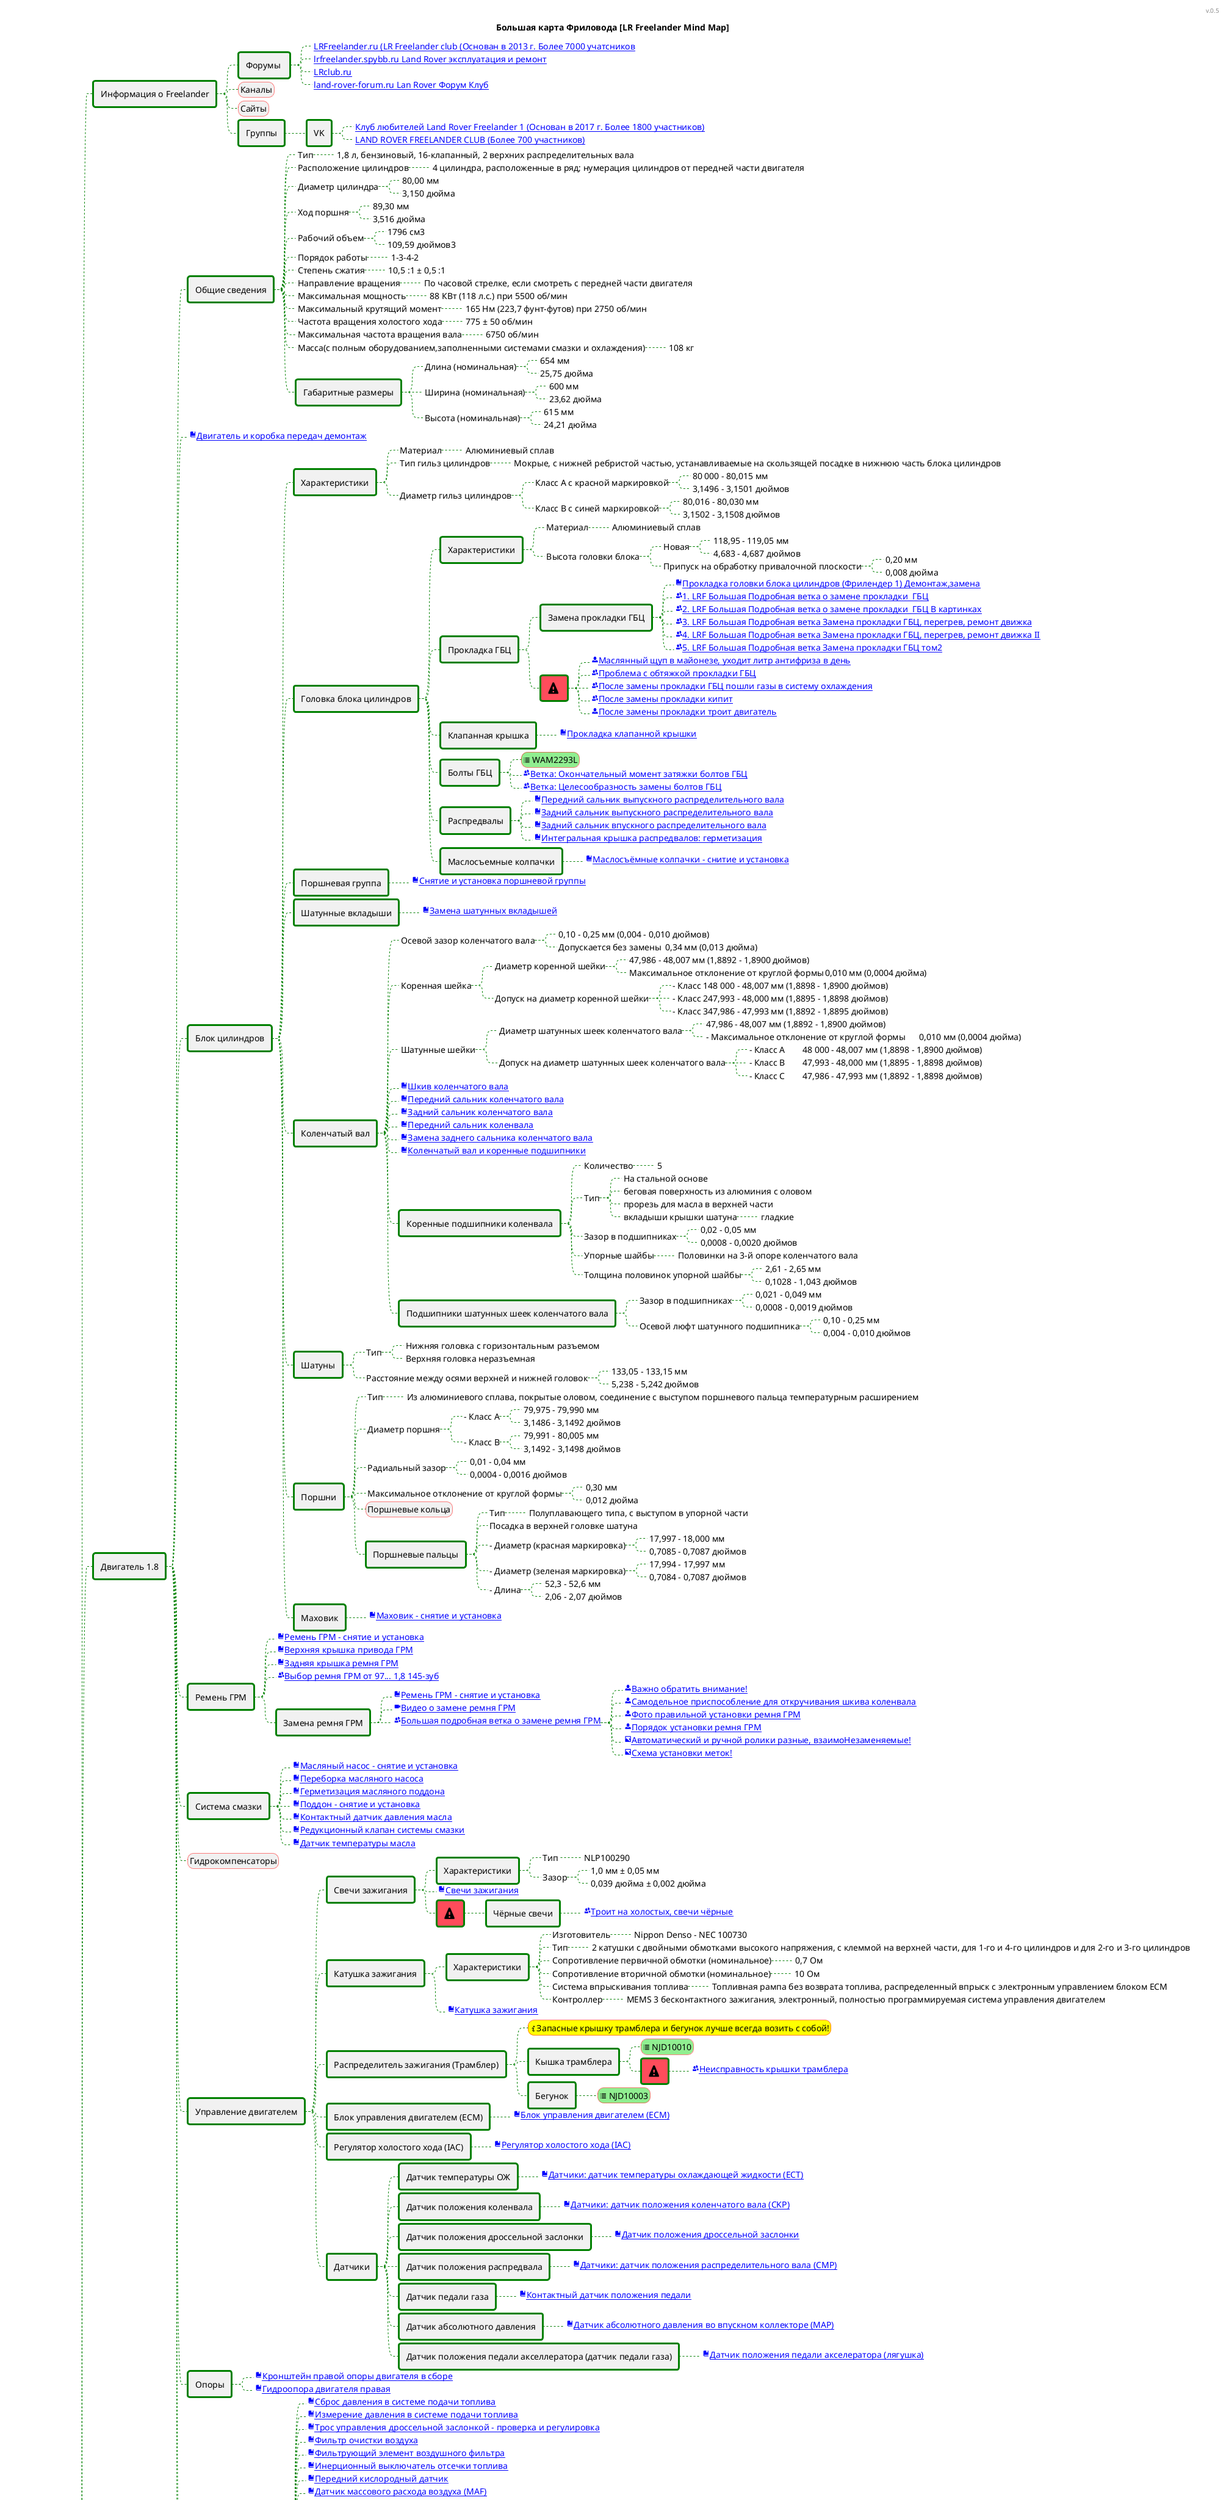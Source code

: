 @startmindmap
!theme vibrant

<style>

node {
    Padding 12
    Margin 3
    LineColor green
    LineThickness 3.0
}

rootNode {
    LineStyle 8.0;3.0
    LineColor green
    BackgroundColor lightgreen
    LineThickness 3.0
    RoundCorner 0
    Shadowing 5
}

leafNode {
    LineStyle 1
    LineColor red
    LineThickness 1.0
    RoundCorner 20
    Padding 3
}

arrow {
    LineStyle 3
    LineThickness 1
    LineColor green
}
</style>


caption (c) Вот так вот, ребяты
title Большая карта Фриловода [LR Freelander Mind Map]

header
v.0.5
endheader




*:Land Rover 
Freelander 1
;

** Информация о Freelander
*** Форумы 
****_ [[https://lrfreelander.ru/ LRFreelander.ru (LR Freelander club (Основан в 2013 г. Более 7000 учатсников]]
****_ [[https://lrfreelander.spybb.ru/ lrfreelander.spybb.ru Land Rover эксплуатация и ремонт]]
****_ [[http://lr-club.com/index.php?showforum=83 LRclub.ru]]
****_ [[https://land-rover-forum.ru/ land-rover-forum.ru Lan Rover Форум Клуб]]
*** Каналы
*** Сайты
*** Группы
**** VK
*****_ [[https://vk.com/club114145226 Клуб любителей Land Rover Freelander 1 (Основан в 2017 г. Более 1800 участников)]]
*****_ [[https://vk.com/club25363067 LAND ROVER FREELANDER CLUB (Более 700 участников)]]


** Двигатель 1.8
*** Общие сведения
****_ Тип
*****_ 1,8 л, бензиновый, 16-клапанный, 2 верхних распределительных вала
****_ Расположение цилиндров
*****_ 4 цилиндра, расположенные в ряд; нумерация цилиндров от передней части двигателя
****_ Диаметр цилиндра
*****_ 80,00 мм
*****_ 3,150 дюйма
****_ Ход поршня
*****_ 89,30 мм
*****_ 3,516 дюйма
****_ Рабочий объем
*****_ 1796 см3
*****_ 109,59 дюймов3
****_ Порядок работы
*****_ 1-3-4-2
****_ Степень сжатия
*****_ 10,5 :1 ± 0,5 :1
****_ Направление вращения
*****_ По часовой стрелке, если смотреть с передней части двигателя
****_ Максимальная мощность
*****_ 	88 КВт (118 л.с.) при 5500 об/мин
****_ Максимальный крутящий момент
*****_ 165 Нм (223,7 фунт-футов) при 2750 об/мин
****_ Частота вращения холостого хода
*****_ 	775 ± 50 об/мин
****_ Максимальная частота вращения вала
*****_ 6750 об/мин
****_ Масса(с полным оборудованием,заполненными системами смазки и охлаждения)
*****_ 	108 кг
**** Габаритные размеры
*****_ Длина (номинальная)
******_ 654 мм
******_ 25,75 дюйма
*****_ Ширина (номинальная)
******_ 600 мм
******_ 23,62 дюйма
*****_ Высота (номинальная)
******_ 615 мм
******_ 24,21 дюйма

***_ [[https://freelanderos.ru/man/1/power/engine_k1_8/engine_and_transmission.html <&book>Двигатель и коробка передач демонтаж]]


*** Блок цилиндров
**** Характеристики
*****_ Материал
******_ Алюминиевый сплав
*****_ Тип гильз цилиндров
******_ 	Мокрые, с нижней ребристой частью, устанавливаемые на скользящей посадке в нижнюю часть блока цилиндров
*****_ Диаметр гильз цилиндров
******_ Класс А с красной маркировкой
*******_ 80 000 - 80,015 мм
*******_ 3,1496 - 3,1501 дюймов
******_ Класс В с синей маркировкой
*******_ 80,016 - 80,030 мм
*******_ 3,1502 - 3,1508 дюймов


**** Головка блока цилиндров
***** Характеристики
******_ Материал
*******_  Алюминиевый сплав
******_ Высота головки блока
*******_  Новая
********_ 118,95 - 119,05 мм
********_ 4,683 - 4,687 дюймов
*******_  Припуск на обработку привалочной плоскости
********_ 0,20 мм
********_ 0,008 дюйма

***** Прокладка ГБЦ
****** Замена прокладки ГБЦ
*******_ [[https://freelanderos.ru/man/1/power/engine_k1_8/cylinder_head_gasket.html <&book>Прокладка головки блока цилиндров (Фрилендер 1) Демонтаж,замена]]
*******_ [[https://lrfreelander.ru/viewtopic.php?id=1286 <&people>1. LRF Большая Подробная ветка о замене прокладки  ГБЦ]]
*******_ [[https://lrfreelander.ru/viewtopic.php?id=378 <&people>2. LRF Большая Подробная ветка о замене прокладки  ГБЦ В картинках]]
*******_ [[https://lrfreelander.ru/viewtopic.php?id=233 <&people>3. LRF Большая Подробная ветка Замена прокладки ГБЦ, перегрев, ремонт движка]]
*******_ [[https://lrfreelander.ru/viewtopic.php?id=5643 <&people>4. LRF Большая Подробная ветка Замена прокладки ГБЦ, перегрев, ремонт движка II]]
*******_ [[https://lrfreelander.ru/viewtopic.php?id=4407 <&people>5. LRF Большая Подробная ветка Замена прокладки ГБЦ том2]]
******[#FF4C5B] <&warning*2>
*******_ [[https://lrfreelander.ru/viewtopic.php?id=2361#p49842 <&person>Маслянный щуп в майонезе, уходит литр антифриза в день]]
'****** Проблемы прокладки ГБЦ
*******_ [[https://lrfreelander.ru/viewtopic.php?id=1410 <&people>Проблема с обтяжкой прокладки ГБЦ]]
*******_ [[https://lrfreelander.ru/viewtopic.php?id=6358 <&people>После замены прокладки ГБЦ пошли газы в систему охлаждения]]
*******_ [[https://lrfreelander.ru/viewtopic.php?id=8218 <&people>После замены прокладки кипит]]
*******_ [[https://lrfreelander.ru/viewtopic.php?id=8570#p228966 <&person>После замены прокладки троит двигатель]]
***** Клапанная крышка
******_ [[https://freelanderos.ru/man/1/power/engine_k1_8/valve_cover_gasket.html <&book>Прокладка клапанной крышки]]
***** Болты ГБЦ
******[#lightgreen] <&list> WAM2293L
******_ [[https://lrfreelander.ru/viewtopic.php?id=5050 <&people>Ветка: Окончательный момент затяжки болтов ГБЦ]]
******_ [[https://lrfreelander.ru/viewtopic.php?id=7510 <&people>Ветка: Целесообразность замены болтов ГБЦ]]
***** Распредвалы
******_ [[https://freelanderos.ru/man/1/power/engine_k1_8/front_oil_seal_exhaust_camshaft.html <&book>Передний сальник выпускного распределительного вала]]
******_ [[https://freelanderos.ru/man/1/power/engine_k1_8/rear_exhaust_camshaft_oil_seal.html <&book>Задний сальник выпускного распределительного вала]]
******_ [[https://freelanderos.ru/man/1/power/engine_k1_8/rear_intake_camshaft_oil_seal.html <&book>Задний сальник впускного распределительного вала]]
******_ [[https://freelanderos.ru/man/1/power/engine_k1_8/integral_cover_camshafts.html <&book>Интегральная крышка распредвалов: герметизация]]
***** Маслосъемные колпачки
******_ [[https://freelanderos.ru/man/1/power/engine_k1_8/stem_seal.html <&book>Маслосъёмные колпачки - снитие и установка]]
**** Поршневая группа
*****_ [[https://freelanderos.ru/man/1/power/piston_k1_8/removing_and_installing.html <&book>Снятие и установка поршневой группы]]
**** Шатунные вкладыши
*****_ [[https://freelanderos.ru/man/1/power/engine_k1_8/replacing_connecting_rod_bearings.html <&book>Замена шатунных вкладышей]]

**** Коленчатый вал
*****_ Осевой зазор коленчатого вала
******_ 0,10 - 0,25 мм (0,004 - 0,010 дюймов)
******_ Допускается без замены	0,34 мм (0,013 дюйма)
*****_ Коренная шейка
******_ Диаметр коренной шейки
*******_ 47,986 - 48,007 мм (1,8892 - 1,8900 дюймов)
*******_ Максимальное отклонение от круглой формы	0,010 мм (0,0004 дюйма)
******_ Допуск на диаметр коренной шейки
*******_ - Класс 1	48 000 - 48,007 мм (1,8898 - 1,8900 дюймов)
*******_ - Класс 2	47,993 - 48,000 мм (1,8895 - 1,8898 дюймов)
*******_ - Класс 3	47,986 - 47,993 мм (1,8892 - 1,8895 дюймов)
*****_ Шатунные шейки
******_ Диаметр шатунных шеек коленчатого вала
*******_ 47,986 - 48,007 мм (1,8892 - 1,8900 дюймов)
*******_ - Максимальное отклонение от круглой формы	0,010 мм (0,0004 дюйма)
******_ Допуск на диаметр шатунных шеек коленчатого вала
*******_ - Класс А	48 000 - 48,007 мм (1,8898 - 1,8900 дюймов)
*******_ - Класс В	47,993 - 48,000 мм (1,8895 - 1,8898 дюймов)
*******_ - Класс С	47,986 - 47,993 мм (1,8892 - 1,8898 дюймов)
*****_ [[https://freelanderos.ru/man/1/power/engine_k1_8/crankshaft_pulley.html <&book>Шкив коленчатого вала]]
*****_ [[https://freelanderos.ru/man/1/power/engine_k1_8/front_crankshaft_oil_seal.html <&book>Передний сальник коленчатого вала]]
*****_ [[https://freelanderos.ru/man/1/power/engine_k1_8/rear_crankshaft_oil_seal.html <&book>Задний сальник коленчатого вала]]
*****_ [[https://freelanderos.ru/man/1/power/piston_k1_8/front_crankshaft_seal.html <&book>Передний сальник коленвала]]
*****_ [[https://freelanderos.ru/man/1/power/piston_k1_8/replacing_crankshaft_rear_oil_seal.html <&book>Замена заднего сальника коленчатого вала]]
*****_ [[https://freelanderos.ru/man/1/power/piston_k1_8/crankshaft_and_main_bearings.html <&book>Коленчатый вал и коренные подшипники]]
***** Коренные подшипники коленвала
******_ Количество
*******_ 5
******_ Тип
*******_ На стальной основе
*******_ беговая поверхность из алюминия с оловом
*******_ прорезь для масла в верхней части
*******_ вкладыши крышки шатуна
********_ гладкие
******_ Зазор в подшипниках
*******_ 0,02 - 0,05 мм
*******_ 0,0008 - 0,0020 дюймов
******_ Упорные шайбы
*******_ Половинки на 3-й опоре коленчатого вала
******_ Толщина половинок упорной шайбы
*******_ 2,61 - 2,65 мм
*******_ 0,1028 - 1,043 дюймов
***** Подшипники шатунных шеек коленчатого вала
******_ Зазор в подшипниках
*******_ 0,021 - 0,049 мм
*******_ 0,0008 - 0,0019 дюймов
******_ Осевой люфт шатунного подшипника
*******_ 0,10 - 0,25 мм
*******_ 0,004 - 0,010 дюймов
**** Шатуны
*****_ Тип
******_ Нижняя головка с горизонтальным разъемом
******_ Верхняя головка неразъемная
*****_ Расстояние между осями верхней и нижней головок
******_ 133,05 - 133,15 мм
******_ 5,238 - 5,242 дюймов
**** Поршни
*****_ Тип
******_ Из алюминиевого сплава, покрытые оловом, соединение с выступом поршневого пальца температурным расширением
*****_ Диаметр поршня
******_ - Класс А
*******_ 79,975 - 79,990 мм
*******_ 3,1486 - 3,1492 дюймов
******_ - Класс В
*******_ 79,991 - 80,005 мм
*******_ 3,1492 - 3,1498 дюймов
*****_ Радиальный зазор
******_ 0,01 - 0,04 мм
******_ 0,0004 - 0,0016 дюймов
*****_ Максимальное отклонение от круглой формы
******_ 0,30 мм
******_ 0,012 дюйма
***** Поршневые кольца

***** Поршневые пальцы
******_ Тип
*******_ Полуплавающего типа, с выступом в упорной части
******_ Посадка в верхней головке шатуна
******_ - Диаметр (красная маркировка)
*******_ 17,997 - 18,000 мм
*******_ 0,7085 - 0,7087 дюймов
******_ - Диаметр (зеленая маркировка)
*******_ 17,994 - 17,997 мм
*******_ 0,7084 - 0,7087 дюймов
******_ - Длина
*******_ 52,3 - 52,6 мм
*******_ 2,06 - 2,07 дюймов



**** Маховик
*****_ [[https://freelanderos.ru/man/1/power/engine_k1_8/flywheel.html <&book>Маховик - снятие и установка]]


*** Ремень ГРМ
****_ [[https://freelanderos.ru/man/1/power/engine_k1_8/timing_belt.html <&book>Ремень ГРМ - снятие и установка]]
****_ [[https://freelanderos.ru/man/1/power/engine_k1_8/upper_timing_cover.html <&book>Верхняя крышка привода ГРМ]]
****_ [[https://freelanderos.ru/man/1/power/engine_k1_8/back_cover_of_timing_belt.html <&book>Задняя крышка ремня ГРМ]]
****_ [[https://lrfreelander.ru/viewtopic.php?id=166 <&people>Выбор ремня ГРМ от 97... 1,8 145-зуб]]
**** Замена ремня ГРМ
*****_ [[https://freelanderos.ru/man/1/power/engine_k1_8/timing_belt.html <&book>Ремень ГРМ - снятие и установка]]
*****_ [[https://www.youtube.com/watch?v=CM5oA2X03z8 <&video>Видео о замене ремня ГРМ]]
*****_ [[https://lrfreelander.ru/viewtopic.php?id=1 <&people>Большая подробная ветка о замене ремня ГРМ]]
******_ [[https://lrfreelander.ru/viewtopic.php?id=1#p14226 <&person>Важно обратить внимание!]]
******_ [[https://lrfreelander.ru/viewtopic.php?id=1&p=3#p119053 <&person>Самодельное приспособление для откручивания шкива коленвала]]
******_ [[https://lrfreelander.ru/viewtopic.php?id=1&p=5#p211842 <&person>Фото правильной установки ремня ГРМ]]
******_ [[https://lrfreelander.ru/viewtopic.php?id=8572#p229025 <&person>Порядок установки ремня ГРМ]]
******_ [[https://s3.uploads.ru/t/ubxsg.jpg <&image>Автоматический и ручной ролики разные, взаимоНезаменяемые!]]
******_ [[https://s3.uploads.ru/Sof9e.jpg <&image>Схема установки меток!]]


*** Система смазки
****_ [[https://freelanderos.ru/man/1/power/engine_k1_8/oil_pump.html <&book>Масляный насос - снятие и установка]]
****_ [[https://freelanderos.ru/man/1/power/piston_k1_8/bulkhead_oil_pump.html <&book>Переборка масляного насоса]]
****_ [[https://freelanderos.ru/man/1/power/engine_k1_8/sealing_of_oil_pan.html <&book>Герметизация масляного поддона]]
****_ [[https://freelanderos.ru/man/1/power/piston_k1_8/pan.html <&book>Поддон - снятие и установка]]
****_ [[https://freelanderos.ru/man/1/power/engine_k1_8/oil_pressure_switch.html <&book>Контактный датчик давления масла]]
****_ [[https://freelanderos.ru/man/1/power/engine_k1_8/reducing_valve_lubrication_system.html <&book>Редукционный клапан системы смазки]]
****_ [[https://freelanderos.ru/man/1/power/engine_k1_8/oil_temperature_sensor.html <&book>Датчик температуры масла]]
*** Гидрокомпенсаторы

*** Управление двигателем
**** Свечи зажигания
***** Характеристики
******_ Тип 
*******_ NLP100290
******_ Зазор
*******_ 1,0 мм ± 0,05 мм
*******_ 0,039 дюйма ± 0,002 дюйма
*****_ [[https://freelanderos.ru/man/1/power/mems/spark_plug.html <&book>Свечи зажигания]]
*****[#FF4C5B] <&warning*2>
****** Чёрные свечи
*******_ [[https://lrfreelander.ru/viewtopic.php?id=7815#p219699 <&people>Троит на холостых, свечи чёрные]]
**** Катушка зажигания
***** Характеристики
******_ Изготовитель
*******_ Nippon Denso - NEC 100730
******_ Тип
*******_ 2 катушки с двойными обмотками высокого напряжения, с клеммой на верхней части, для 1-го и 4-го цилиндров и для 2-го и 3-го цилиндров
******_ Сопротивление первичной обмотки (номинальное)
*******_ 0,7 Ом
******_ Сопротивление вторичной обмотки (номинальное)
*******_ 10 Ом
******_ Система впрыскивания топлива
*******_ Топливная рампа без возврата топлива, распределенный впрыск с электронным управлением блоком ECM
******_ Контроллер
*******_ MEMS 3 бесконтактного зажигания, электронный, полностью программируемая система управления двигателем
*****_ [[https://freelanderos.ru/man/1/power/mems/ignition_coil.html <&book>Катушка зажигания]]
**** Распределитель зажигания (Трамблер)
*****[#yellow] <&info>Запасные крышку трамблера и бегунок лучше всегда возить с собой!
***** Кышка трамблера
******[#lightgreen] <&list> NJD10010
******[#FF4C5B] <&warning*2>
*******_ [[https://lrfreelander.ru/viewtopic.php?id=7815#p246287 <&people>Неисправность крышки трамблера]]
***** Бегунок
******[#lightgreen] <&list> NJD10003
**** Блок управления двигателем (ECM)
*****_ [[https://freelanderos.ru/man/1/power/mems/ecm.html <&book>Блок управления двигателем (ECM)]]
**** Регулятор холостого хода (IAC)
*****_ [[https://freelanderos.ru/man/1/power/mems/iac.html <&book>Регулятор холостого хода (IAC)]]
**** Датчики
***** Датчик температуры ОЖ
******_ [[https://freelanderos.ru/man/1/power/mems/ect.html <&book>Датчики: датчик температуры охлаждающей жидкости (ECT)]]
***** Датчик положения коленвала
******_ [[https://freelanderos.ru/man/1/power/mems/ckp.html <&book>Датчики: датчик положения коленчатого вала (CKP)]]
***** Датчик положения дроссельной заслонки
******_ [[https://freelanderos.ru/man/1/power/mems/throttle_position_sensor.html <&book>Датчик положения дроссельной заслонки]]
***** Датчик положения распредвала
******_ [[https://freelanderos.ru/man/1/power/mems/cmp.html <&book>Датчики: датчик положения распределительного вала (CMP)]]
***** Датчик педали газа
******_ [[https://freelanderos.ru/man/1/power/mems/contact_pedal_position_sensor.html <&book>Контактный датчик положения педали]]
***** Датчик абсолютного давления
******_ [[https://freelanderos.ru/man/1/power/mems/map.html <&book>Датчик абсолютного давления во впускном коллекторе (MAP)]]
***** Датчик положения педали акселлератора (датчик педали газа)
******_ [[https://freelanderos.ru/man/1/chassis/brake/accelerator_pedal_position_sensor.html <&book>Датчик положения педали акселератора (лягушка)]]
*** Опоры
****_ [[https://freelanderos.ru/man/1/power/engine_k1_8/bracket_right_engine_mount_assembly.html <&book>Кронштейн правой опоры двигателя в сборе]]
****_ [[https://freelanderos.ru/man/1/power/engine_k1_8/right_hydro_engine.html <&book>Гидроопора двигателя правая]]

*** Топливная система
****_ [[https://freelanderos.ru/man/1/power/petrol_k1_8/depressurization_fuel_supply_system.html <&book>Сброс давления в системе подачи топлива]]
****_ [[https://freelanderos.ru/man/1/power/petrol_k1_8/measurement_pressure_in_fuel_supply.html <&book>Измерение давления в системе подачи топлива]]
****_ [[https://freelanderos.ru/man/1/power/petrol_k1_8/cable_throttle_control.html <&book>Трос управления дроссельной заслонкой - проверка и регулировка]]
****_ [[https://freelanderos.ru/man/1/power/petrol_k1_8/air_filter.html <&book>Фильтр очистки воздуха]]
****_ [[https://freelanderos.ru/man/1/power/petrol_k1_8/air_filter_element.html <&book>Фильтрующий элемент воздушного фильтра]]
****_ [[https://freelanderos.ru/man/1/power/petrol_k1_8/inertia_switch_fuel_cut.html <&book>Инерционный выключатель отсечки топлива]]
****_ [[https://freelanderos.ru/man/1/power/petrol_k1_8/front_oxygen_sensor.html <&book>Передний кислородный датчик]]
****_ [[https://freelanderos.ru/man/1/power/petrol_k1_8/maf.html <&book>Датчик массового расхода воздуха (MAF)]]
****_ [[https://freelanderos.ru/man/1/power/petrol_k1_8/fuel_pump_relay.html <&book>Реле топливного насоса]]
****_ [[https://freelanderos.ru/man/1/power/petrol_k1_8/throttle_tube.html <&book>Дроссельный патрубок]]
****_ [[https://freelanderos.ru/man/1/power/petrol_k1_8/rear_oxygen_sensor.html <&book>Задний кислородный датчик]]
****_ [[https://freelanderos.ru/man/1/power/petrol_k1_8/switch_resume_mode_since_may.html <&book>Выключатель возобновления режима: с мая 2004 года]]
****_ [[https://freelanderos.ru/man/1/power/petrol_k1_8/multifunction_switch.html <&book>Многофункциональный выключатель]]

**** Форсунки
***** Характеристики
******_ Рабочее давление
*******_ 3,5 бара
*******_ 50,8 фунтов/дюйм2
******_ Производительность топливного насоса
*******_ 117 г/мин при давлении 3,0 бар
*******_ 4,13 унций/мин при 43,5 фунт/дюйм2
******_ Привод клапанов
*******_ Саморегулирующимися гидравлическими толкателями малой массы, приводимыми непосредственно распредвалами
******_ Выполняемые нормы по содержанию вредных веществ в отработавших газах
*******_ ECD3
*****_ [[https://freelanderos.ru/man/1/power/petrol_k1_8/nozzles.html <&book>Форсунки (комплект) - снятие и установка]]

**** Топливный бак
*****_ [[https://freelanderos.ru/man/1/power/petrol_k1_8/drain_fuel_from_tank.html <&book>Слив топлива из бака]]
*****_ [[https://freelanderos.ru/man/1/power/petrol_k1_8/fuel_tank.html <&book>Топливный бак: кроме стран Североамериканского рынка]]
*****_ [[https://freelanderos.ru/man/1/power/petrol_k1_8/fuel_tank_american_market.html <&book>Топливный бак: страны Североамериканского рынка]]
*****_ [[https://freelanderos.ru/man/1/power/petrol_k1_8/filler_pipe.html <&book>Заливная труба - снятие и установка]]

***** Топливный насос
******_ [[https://www.freelanderos.ru/man/1/power/petrol_k1_8/electric_fuel_pump.html <&book>Электробензонасос - снятие и установка (Фрилендер 1)]]

****** Мотор насоса
*******[#yellow] <&info>Перед смертью обычно моторчик громко гудит
*******_ [[https://lrfreelander.ru/viewtopic.php?id=5 <&people>Форум: Большая подробная тема о ТН, замена мотора насоса на Бош от Ваза]]
*******[#FF4C5B] <&warning*2>
********_ [[https://lrfreelander.ru/viewtopic.php?id=15830 <&bug>Топливный насос работает постоянно (при включенном зажигании)]]
*********_ [[http://freelander.spybb.ru/viewtopic.php?id=337#p15873 <&wrench>Некорректно работает дополнительная сигнализация]]
*********_ [[http://freelander.spybb.ru/viewtopic.php?id=337#p15881 <&wrench>Глючит аварийный топливный датчик]]
****** Топливный фильтр
*******_ [[https://www.freelanderos.ru/man/1/power/petrol_k1_8/main_filter_cleaning_fuel.html <&book>Замена основного фильтра очистки топлива (Фрилендер 1)]]
*******_ [[http://freelander.spybb.ru/viewtopic.php?id=9#p510 <&people>Замена фильтра тонкой очистки топлива (бензиновые двигатели)]]
*******_ [[https://vk.com/topic-114145226_35264548 <&sun>Замена фильтра тонкой очистки топлива (бензиновые двигатели)]]

****** Регулятор давления
****** Датчик уровня топлива


***[#FF4C5B] <&warning*2>
**** Не заводится
**** Плохо заводится
*****_ [[https://lrfreelander.ru/viewtopic.php?id=7815#p217873 <&bug>Заводится, дёргается, не развивает обороты]]
******_ [[https://lrfreelander.ru/viewtopic.php?id=7815#p217898 <&person>Не работает датчик температуры]]
*******_ Плохо работает бензонасос
*******_ Плохо работает зажигание
********_ Проблемы с крышкой трамблера
********_ Проблемы с бегунком
********_ Проблемы со свечами
********_ Проблемы с высоковольтными проводами
********_ Проблемы с катушкой (катушками)
*****_ [[https://lrfreelander.ru/viewtopic.php?id=5#p294 <&bug>Плохо заводится на холодную, на ходу при ускорении плохо набирает обороты]]
******_ Неисправность бензонасоса
*****_ [[https://lrfreelander.ru/viewtopic.php?id=7815#p220937 <&bug>Пропадает тяга под нагрузкой]]
******_ [[https://lrfreelander.ru/viewtopic.php?id=7815#p220937 <&person>Проблемы с МАП сенсором]]
**** Троит
*****_ [[https://lrfreelander.ru/viewtopic.php?id=7815#p219699 <&people>Троит на холостых, свечи чёрные]]
*****_ [[https://lrfreelander.ru/viewtopic.php?id=7815#p246287 <&people>Заводится нормально, после прогрева троит]]
****** см. Двигатель - Управление двигателем - Распределитель зажигания - Крышка трамблера - <&warning>






** Навесное оборудование двигателя
*** Стартер
*** Генератор







** Трансмиссия
*** Автоматическая коробка
****_ [[https://freelanderos.ru/man/1/power/automatic/replacing_hydraulic_fluid.html <&book>Замена рабочей жидкости в коробке]]
****_ [[https://freelanderos.ru/man/1/power/automatic/adjustment_cable_selector.html <&book>Регулировка троса селектора]]
****_ [[https://freelanderos.ru/man/1/power/automatic/selector_housing.html <&book>Корпус селектора - снятие и установка]]
****_ [[https://freelanderos.ru/man/1/power/automatic/handle_selector.html <&book>Рукоятка селектора - снятие и установка]]
****_ [[https://freelanderos.ru/man/1/power/automatic/cable_selector.html <&book>Трос селектора - снятие и установка]]
****_ [[https://freelanderos.ru/man/1/power/automatic/position_indicator_of_selector.html <&book>Указатель положения селектора: автомобили до мая 2003 года]]
****_ [[https://freelanderos.ru/man/1/power/automatic/position_indicator_of_selector_after_may_2004.html <&book>Указатель положения селектора: автомобили после мая 2004 года]]
****_ [[https://freelanderos.ru/man/1/power/automatic/switch_immobilizer.html <&book>Выключатель блокировки запуска двигателя]]
****_ [[https://freelanderos.ru/man/1/power/automatic/control_unit.html <&book>Блок управления (ECU)]]
****_ [[https://freelanderos.ru/man/1/power/automatic/gland_torque_converter.html <&book>Сальник гидротрансформатора]]
****_ [[https://freelanderos.ru/man/1/power/automatic/transmission_with_engine_kv6.html <&book>Коробка передач с двигателем KV6 (двигатель с коробкой сняты)]]
****_ [[https://freelanderos.ru/man/1/power/automatic/transmission_kv6.html <&book>Коробка передач: автомобили с двигателем KV6 - снятие и установка]]
****_ [[https://freelanderos.ru/man/1/power/automatic/transmission_td4.html <&book>Коробка передач: автомобиль с двигателем Td4 - снятие и установка]]
****_ [[https://freelanderos.ru/man/1/power/automatic/sealing_bottom_of_gearbox.html <&book>Герметизация днища коробки передач]]
****_ [[https://freelanderos.ru/man/1/power/automatic/ventilated_cooling_heat_exchanger_working_fluid_td4.html <&book>Обдуваемый теплообменник охлаждения рабочей жидкости: автомобили с двигателем Td4]]
****_ [[https://freelanderos.ru/man/1/power/automatic/heat_exchanger_cooling_working_fluid_td4.html <&book>Теплообменник охлаждения рабочей жидкости: автомобили с двигателем Td4]]
****_ [[https://freelanderos.ru/man/1/power/automatic/heat_exchanger_cooling_working_fluid_kv6.html <&book>Теплообменник охлаждения рабочей жидкости: автомобили с двигателем KV6]]
****_ [[https://freelanderos.ru/man/1/power/automatic/hose_heat_exchanger_cooling_hydraulic_fluid.html <&book>Шланги теплообменника охлаждения рабочей жидкости]]


*** Механическая коробка
****_ [[https://freelanderos.ru/man/1/power/mechanical/changing_transmission_oil_in_pg1.html <&book>Замена трансмиссионного масла в коробке PG1]]
****_ [[https://freelanderos.ru/man/1/power/mechanical/transmission_pg1.html <&book>Коробка передач PG1 - снятие и установка]]
****_ [[https://freelanderos.ru/man/1/power/mechanical/gland_selector_shaft_pg1.html <&book>Сальник штока выбора передач PG1]]
****_ [[https://freelanderos.ru/man/1/power/mechanical/reversing_light_switch_pg1.html <&book>Выключатель фонаря заднего хода PG1]]
****_ [[https://freelanderos.ru/man/1/power/mechanical/contact_sensor_activate_first_gear_pg1.html <&book>Контактный датчик включения первой передачи PG1]]
****_ [[https://freelanderos.ru/man/1/power/mechanical/changing_transmission_oil_in_getrag.html <&book>Замена трансмиссионного масла в коробке GETRAG]]
****_ [[https://freelanderos.ru/man/1/power/mechanical/back_cover_getrag.html <&book>Задняя крышка GETRAG - снятие и установка]]
****_ [[https://freelanderos.ru/man/1/power/mechanical/selection_mechanism_getrag.html <&book>Механизм выбора передач GETRAG: верхняя тяга и сферические шарниры]]
****_ [[https://freelanderos.ru/man/1/power/mechanical/getrag_transmission.html <&book>Коробка передач GETRAG - снятие и установка]]
****_ [[https://freelanderos.ru/man/1/power/mechanical/input_shaft_lip_seal_getrag.html <&book>Сальник первичного вала GETRAG]]
****_ [[https://freelanderos.ru/man/1/power/mechanical/gland_selector_shaft_getrag.html <&book>Сальник штока выбора передач GETRAG]]
****_ [[https://freelanderos.ru/man/1/power/mechanical/reversing_light_switch_getrag.html <&book>Выключатель фонарей заднего хода GETRAG]]
****_ [[https://freelanderos.ru/man/1/power/mechanical/contact_sensor_activate_first_gear_getrag.html <&book>Контактный датчик включения первой передачи GETRAG]]



*** Раздатка
****[#lightgreen] <&list> TAG000230 IRD Free 4 cyl
****[#lightgreen] <&list> TAG000220 IRD Free 6 cyl
**** Manual
*****_ [[https://www.freelanderos.ru/man/1/power/dropbox/changing_transmission_oil.html <&book>Замена трансмиссионного масла в раздаточной коробке: кроме стран Североамериканского рынка]]
*****_ [[https://www.freelanderos.ru/man/1/power/dropbox/changing_transmission_oil_north_american.html <&book>Замена трансмиссионного масла в раздаточной коробке: страны Североамериканского рынка]]
*****_ [[https://www.freelanderos.ru/man/1/power/dropbox/models_with_engine_td4.html <&book>Раздаточная коробка: модели с двигателем Td4]]
*****_ [[https://www.freelanderos.ru/man/1/power/dropbox/models_with_engine_k1_8.html <&book>Раздаточная коробка: модели с двигателем K1.8]]
*****_ [[https://www.freelanderos.ru/man/1/power/dropbox/models_with_engine_kv6.html <&book>Раздаточная коробка: модели с двигателем KV6]]
**** Сальники
*****_ [[https://www.freelanderos.ru/man/1/power/dropbox/oil_seal_drive_shaft_transfer_case.html <&book>Сальники ведущего вала раздаточной коробки]]
*****_ [[https://www.freelanderos.ru/man/1/power/dropbox/oil_seal_drive_shaft.html <&book>Сальник ведущего вала раздаточной коробки]]
*****_ [[https://www.freelanderos.ru/man/1/power/dropbox/gland_left_drive_shaft.html <&book>Сальниклевого приводного вала: модели с двигателем Td4 и KV6]]
*****_ [[https://www.freelanderos.ru/man/1/power/dropbox/gland_left_drive_shaft_k1_8.html <&book>Сальниклевого приводного вала: автомобили с двигателем K1.8]]
*****_ [[https://www.freelanderos.ru/man/1/power/dropbox/gland_right_drive_shaft.html <&book>Сальник правого приводного вала]]
*****_ [[https://www.freelanderos.ru/man/1/power/dropbox/oil_seal_rear_axle_drive_shaft_td4.html <&book>Сальник вала привода заднего моста: автомобили с двигателем Td4]]
*****_ [[https://www.freelanderos.ru/man/1/power/dropbox/oil_seal_rear_axle_drive_shaft_k1_8.html <&book>Сальник вала привода заднего моста: автомобили с двигателем K1.8]]
*****_ [[https://www.freelanderos.ru/man/1/power/dropbox/oil_seal_rear_axle_drive_shaft_kv6.html <&book>Сальник вала привода заднего моста KV6, кроме стран Североамериканского рынка]]
*****_ [[https://www.freelanderos.ru/man/1/power/dropbox/oil_seal_rear_axle_drive_shaft_kv6_north_american.html <&book>Сальник вала привода заднего моста KV6, для стран Североамериканского рынка]]
*****_ [[http://freelander.spybb.ru/viewtopic.php?id=1712 <&people>Форум: Сальники раздатки]]
*****_ [[http://freelander.spybb.ru/viewtopic.php?id=383#p12379 <&person>Подборка аналогов сальников, коды и размерность]]
*****_ [[https://freelanderos.ru/tech/sal.png <&image>Cхема иномера сальников]]
*****_ [[https://freelanderos.ru/tech/sal2.jpg <&image>Cхема2 иномера сальников]]
*****_ [[https://freelanderos.ru/tech/sal3.jpg <&image>Cхема3 иномера сальников]]
**** Подшибники
*****_ [[http://freelander.spybb.ru/viewtopic.php?id=383#p12792 <&person>KVK:Подборка кодов оригинальных подшипников]]
*****_ [[https://freelanderos.ru/tech/pod.jpg <&image>Схема и номера подшипников]]
**** Задняя крышка картера
*****_ [[https://www.freelanderos.ru/man/1/power/dropbox/laying_back_cover_transfer_case_td4.html <&book>Прокладка задней крышки картера раздаточной коробки: модели с двигателем Td4]]
*****_ [[https://www.freelanderos.ru/man/1/power/dropbox/laying_back_cover_transfer_case_kv6.html <&book>Прокладка задней крышки картера раздаточной коробки: модели с двигателем KV6]]
*****_ [[https://www.freelanderos.ru/man/1/power/dropbox/laying_back_cover_transfer_case_k1.8.html <&book>Прокладка задней крышки картера раздаточной коробки: модели с двигателем K1.8","https]]
**** Хвостовик
**** Ведущий вал
**** Приводной вал
**** Привод заднего моста
**** Масло
*****[#lightgreen] <&list> TEXACO S75w90
*****_ [[https://lrfreelander.ru/viewtopic.php?id=7353 <&people>Какое масло залить в раздатку]]
*****_ [[https://lrfreelander.ru/viewtopic.php?id=8475 <&people>Течь масла]]
**** Пробка заливного отверстия
*****[#lightgreen] <&list> trl100060
*****_ [[https://lrfreelander.ru/viewtopic.php?id=875 <&people>Пробка заливного отверстия (как открутить)]]
**** Радиатор
*****[#lightgreen] <&list> TAR100010 (4 цилиндра)
*****[#lightgreen] <&list> 8510256 (V6 K series)
*****_ [[http://freelander.spybb.ru/viewtopic.php?id=383&p=8#p60329 <&person>TOY:Совет: способ демонтажа радиатора (нагрев феном)]]
*****_ [[http://freelander.spybb.ru/viewtopic.php?id=383&p=12#p94304 <&person>Фотоотчет: способ демонтажа радиатора (нагрев жидкостью)]]
*****_ [[http://lrfreelander.ru/viewtopic.php?id=4092&p=4#p115086 <&person>Совет: способ демонтажа радиатора (компрессор+фуфайка)]]
**** Ремкомплект раздатки 
*****[#lightgreen] <&list> TAG000230KIT
***** Шайбы дифференциала
******[#lightgreen] <&list> IRD0011
*****_ [[https://lrfreelander.ru/viewtopic.php?id=341 <&people>Форум: Наборы для ремонта раздатки и редуктора]]
****_ [[https://freelanderos.ru/tech/ird.jpg <&image>Cхема: раздатки]]
*****[#lightgreen] <&list> 5: TRX100170
*****[#lightgreen] <&list> 7: TYX100490
*****[#lightgreen] <&list> 8: UNG100060L
*****[#lightgreen] <&list> 38: KOYO 32008JR
******_ Размеры 40.987х67.975х17.5
******_ Диаметр посадочного места 41,05мм
******[#lightgreen] <&list> Timken LM300849/811
******[#lightgreen] <&list> NSK LM 300849 RG3/811RG
*****[#lightgreen] <&list> 40: KOYO LM300849\11
******_ Размеры 40,000х68,000х19,000
******_ Диаметр посадочного места 40,03 мм.
******[#lightgreen] <&list> Timken 32008 XM (XAA32008X)
******[#lightgreen] <&list> NSK HR32008 XJ
*****_ [[https://freelanderos.ru/tech/pod.jpg <&image>Схема и номера подшипников]]
****_ [[https://lrfreelander.ru/viewtopic.php?id=383 <&people>Форум: Разборка и ремонт раздатки]]
*****_ [[http://freelander.spybb.ru/viewtopic.php?id=383&p=3#p27283 <&video>Видео: сборка раздатки]]
*****_ [[http://freelander.spybb.ru/viewtopic.php?id=383&p=12#p92052 <&video>Видео: снятие раздатки]]
*****_ [[http://freelander.spybb.ru/viewtopic.php?id=4092#p106288 <&person>Номера шайб больших и малых сателит]]
****_ [[https://lrfreelander.ru/viewtopic.php?id=7 <&people>Форум: Раздатка(IRD), карданы, вискомуфта]]
****_ [[http://freelander.spybb.ru/viewtopic.php?id=4261 <&info>Возможно ли сделать раздатку с понижающим рядом]] 
*****_ Невозможно в принципе
*** Сцепление
****_ [[https://freelanderos.ru/man/1/power/clutch/clutch_assembly_disc_td4.html <&book>Сцепление в сборе/ведомый диск и подшипник выключения сцепления (выжимной) - Td4]]
****_ [[https://freelanderos.ru/man/1/power/clutch/clutch_assembly_disc_k1_8.html <&book>Сцепление в сборе/ведомый диск и подшипник выключения сцепления (выжимной) - K1.8]]
**** Ведомый диск
**** Выжимной подшипник
**** Гидропривод
*****_ [[https://freelanderos.ru/man/1/power/clutch/hydraulic_clutch_hand_drive_cars_k1_8.html <&book>Гидравлический привод сцепления: автомобили с правосторонним управлением - K1.8]]
*****_ [[https://freelanderos.ru/man/1/power/clutch/master_cylinder_left_hand_drive_cars_td4.html <&book>Главный цилиндр: автомобили с левосторонним управлением - Td4]]
*****_ [[https://freelanderos.ru/man/1/power/clutch/master_cylinder_hand_drive_car_td4.html <&book>Главный цилиндр: автомобили с правосторонним управлением -Td4]]

*** Карданный вал
****_ [[https://freelanderos.ru/man/1/chassis/shafts/cardan_shaft_assembly.html <&book>Карданный вал в сборе]]
****_ [[https://freelanderos.ru/man/1/chassis/shafts/bulkhead_front_and_rear_driveshafts.html <&book>Переборка переднего и заднего карданных валов]]
**** Передний кардан
*****_ [[https://freelanderos.ru/man/1/chassis/shafts/cardan_shaft_front.html <&book>Карданный вал передний]]
*****_ [[https://freelanderos.ru/man/1/chassis/shafts/cover_the_sliding_yoke_front_cardan_shaft.html <&book>Чехол скользящей вилки карданного шарнира переднего карданного вала]]
**** Задний кардан
*****_ [[https://freelanderos.ru/man/1/chassis/shafts/cardan_shaft_rear.html <&book>Карданный вал задний]]
**** Вискомуфта
*****_ [[https://freelanderos.ru/man/1/chassis/shafts/viscous_clutch_assembly.html <&book>Вязкостная муфта в сборе]]
*****_ [[https://freelanderos.ru/man/1/chassis/shafts/intermediate_support_front.html <&book>Промежуточная опора передняя]]
***** [[https://lrfreelander.ru/viewtopic.php?id=7#p1365 <&people>Совет: способ проверки вискомуфты (вывешивсание и прокрутка)]]
***** [[https://lrfreelander.ru/viewtopic.php?id=7&p=3#p15526 <&people>Совет: способ проверки вискомуфты (троганье задним ходом с вывернутыми колесами)]]
***[#FF4C5B] <&warning*2>
****_ <&bug>Треск и щелчки при движении задним ходом с вывернутыми колесами
*****_ Неисправность раздатки, возможно заклинина вискомуфта
****_ [[https://lrfreelander.ru/viewtopic.php?id=8475 <&bug>Работает только задний привод]]
****_ [[https://lrfreelander.ru/viewtopic.php?id=826 <&bug>Давит масло из раздатки]]
****_ [[https://lrfreelander.ru/viewtopic.php?id=7696 <&bug>Удары при трогании с места]]
****_ [[https://lrfreelander.ru/viewtopic.php?id=4520 <&bug>Стук и удар по кузову при резком старте]]




** Выпускная система
** Система охлаждения и вентиляции


** Шасси
*** Рулевое управление
**** Рулевое колесо
*****_ [[https://freelanderos.ru/man/1/chassis/steering/steering_wheel.html <&book>Рулевое колесо - снятие и установка]]
**** Рулевая колонка
*****_ [[https://freelanderos.ru/man/1/chassis/steering/steering_column_assembly.html <&book>Рулевая колонка в сборе - внутренняя и наружная части]]
*****_ [[https://freelanderos.ru/man/1/chassis/steering/column_cover.html <&book>Кожух рулевой колонки]]
*****_ [[https://freelanderos.ru/man/1/chassis/steering/mechanism_locks_steering_wheel.html <&book>Механизм блокировки рулевого колеса и замок зажигания]]
******_ [[https://freelanderos.ru/man/1/chassis/steering/cable_lock_ignition.html <&book>Трос блокировки замка зажигания]]
*******_ [[https://freelanderos.ru/man/1/chassis/steering/adjustment_of_cable_locking_mechanism_ignition.html <&book>Регулировка троса механизма блокировки замка зажигания]]
**** Рулевой механизм
*****_ [[https://freelanderos.ru/man/1/chassis/steering/mechanism.html <&book>Рулевой механизм - снятие и установка]]
******_ [[https://freelanderos.ru/man/1/chassis/steering/protective_case_steering.html <&book>Защитный чехол рулевого механизма]]
*****_ [[https://freelanderos.ru/man/1/chassis/steering/spherical_rod_end.html <&book>Шаровой шарнир наконечника рулевой тяги]]
*****_ [[https://freelanderos.ru/man/1/chassis/steering/tie_rod.html <&book>Рулевая тяга - снятие и установка]]
*****_ [[https://freelanderos.ru/man/1/chassis/steering/adjustment_of_corners_of_forward_wheels.html <&book>Проверка и регулировка углов установки передних колес]]
*****_ [[https://freelanderos.ru/man/1/chassis/steering/adjustment_of_corners_of_back_wheels.html <&book>Проверка и регулировка углов установки задних колес]]

**** Гидроусилитель
*****_ [[https://freelanderos.ru/man/1/chassis/steering/check_pressure_in_hydraulic_booster.html <&book>Проверка давления в системе рулевого гидроусилителя]]
*****_ [[https://freelanderos.ru/man/1/chassis/steering/cooler_working_fluid_of_hydraulic_booster_td4.html <&book>Охладитель рабочей жидкости рулевого гидроусилителя (Td4 или K1.8)]]
*****_ [[https://freelanderos.ru/man/1/chassis/steering/cooler_working_fluid_of_hydraulic_booster_kv6.html <&book>Охладитель рабочей жидкости рулевого гидроусилителя (KV6)]]
*****_ [[https://freelanderos.ru/man/1/chassis/steering/drive_belt_k1_8.html <&book>Приводной ремень (для моделей с двигателем K1.8)]]
*****_ [[https://freelanderos.ru/man/1/chassis/steering/pumps_hydraulic_booster_kv6.html <&book>Насос рулевого гидроусилителя (модели с двигателем KV6)]]
*****_ [[https://freelanderos.ru/man/1/chassis/steering/pumps_hydraulic_booster_k1_8.html <&book>Насос рулевого гидроусилителя (модели с двигателем K1.8)]]
*****_ [[https://freelanderos.ru/man/1/chassis/steering/pumps_hydraulic_booster_td4.html <&book>Насос рулевого гидроусилителя (модели с двигателем Td4)]]
*** Приводные валы
**** Передние приводные валы
*****_ [[https://freelanderos.ru/man/1/chassis/shafts/left_shaft_with_external_and_internal_hinges.html <&book>Левый вал с внешним и внутренним шарнирами]]
*****_ [[https://freelanderos.ru/man/1/chassis/shafts/right_shaft_with_external_and_internal_hinges.html <&book>Правый вал с внешним и внутренним шарнирами]]
*****_ [[https://freelanderos.ru/man/1/chassis/shafts/protective_case_outside_front.html <&book>Защитный чехол - шарнир равных угловых скоростей - наружный - передний]]
*****_ [[https://freelanderos.ru/man/1/chassis/shafts/protective_case_outside_left_front.html <&book>Защитный чехол - шарнир равных угловых скоростей - наружный - левый - передний]]
*****_ [[https://freelanderos.ru/man/1/chassis/shafts/protective_case_internal_cv_joint.html <&book>Защитный чехол - внутренний шарнир равных угловых скоростей]]
**** Задние приводные валы
*****_ [[https://freelanderos.ru/man/1/chassis/shafts/rear_shaft_with_external_and_internal_hinges.html <&book>Задний вал с внешним и внутренним шарнирами]]
*****_ [[https://freelanderos.ru/man/1/chassis/shafts/cv_joint_outside_rear.html <&book>Шарнир равных угловых скоростей - наружный - задний]]
******_ [[https://freelanderos.ru/man/1/chassis/shafts/protective_case_outer_rear_hinge.html <&book>Защитный чехол наружного заднего шарнира]]
*****_ [[https://freelanderos.ru/man/1/chassis/shafts/protective_case_inner_cv_joint_rear.html <&book>Защитный чехол - внутренний шарнир равных угловых скоростей - задний]]


*** Задний мост и главная передача
****_ [[https://freelanderos.ru/man/1/chassis/rear_axle/differential_assembly.html <&book>Дифференциал в сборе]]
****_ [[https://freelanderos.ru/man/1/chassis/rear_axle/back_cover_of_differential.html <&book>Задняя крышка дифференциала]]
****_ [[https://freelanderos.ru/man/1/chassis/rear_axle/bushing_front_support_differential_housing.html <&book>Втулка передней опоры картера дифференциала]]
****_ [[https://freelanderos.ru/man/1/chassis/rear_axle/bushing_rear_support_differential_housing.html <&book>Втулка задней опоры картера дифференциала]]
****_ [[https://freelanderos.ru/man/1/chassis/rear_axle/oil_seal_drive_shaft_final_drive.html <&book>Сальник ведущего вала главной передачи]]
****_ [[https://freelanderos.ru/man/1/chassis/rear_axle/gland_rear_drive_shaft.html <&book>Сальник заднего приводного вала]]
*** Передняя подвеска
**** Стабилизатор поперечной устойчивости
*****_ [[https://freelanderos.ru/man/1/chassis/front_suspension/rubber_pads_rod_stabilizer_bar.html <&book>Резиновые подушки штанги стабилизатора поперечной устойчивости]]
*****_ [[https://freelanderos.ru/man/1/chassis/front_suspension/stabilizer_bar.html <&book>Стабилизатор поперечной устойчивости]]
*****_ [[https://freelanderos.ru/man/1/chassis/front_suspension/stabilizer_bar_tie.html <&book>Стойки стабилизатора поперечной устойчивости]]
*****_ [[https://freelanderos.ru/man/1/chassis/front_suspension/rubber_pads_rod_stabilizer_bar.html <&book>Резиновые подушки штанги стабилизатора поперечной устойчивости]]
**** Подшипник ступицы
*****_ [[https://freelanderos.ru/man/1/chassis/front_suspension/bearing_of_hub.html <&book>Подшипник ступицы - снятие и установка]]
**** Амортизатор
*****_ [[https://freelanderos.ru/man/1/chassis/front_suspension/shock_absorber.html <&book>Амортизатор - снятие и установка]]
**** Нижний рычаг
*****_ [[https://freelanderos.ru/man/1/chassis/front_suspension/lower_lever_assembly.html <&book>Нижний рычаг в сборе - снятие и установка]]
*****_ [[https://freelanderos.ru/man/1/chassis/front_suspension/silent_blocks_front_lower_arms.html <&book>Передние сайлент-блоки нижних рычагов]]
*****_ [[https://freelanderos.ru/man/1/chassis/front_suspension/rear_silent_blocks_lower_arms.html <&book>Задние сайлент-блоки нижних рычагов]]
**** Передний подрамник
*****_ [[https://freelanderos.ru/man/1/chassis/front_suspension/front_subframe.html <&book>Передний подрамник - снятие и установка]]
*** Задняя подвеска
**** Подшипники ступицы
*****_ [[https://freelanderos.ru/man/1/chassis/rear_suspension/bearing_of_hub.html <&book>Подшипник ступицы - снятие и установка]]
**** Амортизаторы
*****_ [[https://freelanderos.ru/man/1/chassis/rear_suspension/shock_absorber.html <&book>Амортизатор - снятие и установка]]
**** Продольный рычаг
*****_ [[https://freelanderos.ru/man/1/chassis/rear_suspension/trailing_arm.html <&book>Продольный рычаг - снятие и установка]]
*****_ [[https://freelanderos.ru/man/1/chassis/rear_suspension/silent_block_longitudinal_arm.html <&book>Сайлент-блок продольного рычага]]
*****_ [[https://freelanderos.ru/man/1/chassis/rear_suspension/silent_block_trailing_arm.html <&book>Сайлент-блок продольного рычага]]
**** Поперечные рычаги
*****_ [[https://freelanderos.ru/man/1/chassis/rear_suspension/adjustable_wishbone.html <&book>Регулируемый поперечный рычаг]]
*****_ [[https://freelanderos.ru/man/1/chassis/rear_suspension/unregulated_wishbone.html <&book>Нерегулируемый поперечный рычаг]]
*****_ [[https://freelanderos.ru/man/1/chassis/rear_suspension/silent_blocks_wishbone.html <&book>Сайлент-блоки поперечных рычагов]]
**** Подрамник
*****_ [[https://freelanderos.ru/man/1/chassis/rear_suspension/rear_subframe.html <&book>Задний подрамник - снятие и установка]]


*** Тормозная система
****_ [[https://freelanderos.ru/man/1/chassis/brake/removal_of_air.html <&book>Удаление воздуха из тормозной системы]]
**** Передние тормоза
*****_ [[https://freelanderos.ru/man/1/chassis/brake/front_brake_disc.html <&book>Передний тормозной диск - снятие и установка]]
*****_ [[https://freelanderos.ru/man/1/chassis/brake/front_left_brake_line.html <&book>Передний левый тормозной шланг]]
***** Передние колодки
******_ [[https://freelanderos.ru/man/1/chassis/brake/front_brake_pads.html <&book>Передние тормозные колодки]]
**** Задние тормоза
*****_ [[https://freelanderos.ru/man/1/chassis/brake/rear_brake_drum.html <&book>Задний тормозной барабан - снятие и установка]]
*****_ [[https://freelanderos.ru/man/1/chassis/brake/rear_brake_line.html <&book>Задний тормозной шланг]]
***** Задние колодки
******_ [[https://freelanderos.ru/man/1/chassis/brake/rear_brake_pads.html <&book>Задние тормозные колодки]]
***** Cтояночный тормоз
******_ [[https://freelanderos.ru/man/1/chassis/brake/check_and_adjust_parking_brake_cable.html <&book>Проверка и регулировка троса стояночной тормозной системы]]
******_ [[https://freelanderos.ru/man/1/chassis/brake/parking_brake_lever_assembly.html <&book>Рычаг стояночного тормоза в сборе]]
******_ [[https://freelanderos.ru/man/1/chassis/brake/parking_brake_cables.html <&book>Трос привода стояночного тормоза]]
******_ [[https://freelanderos.ru/man/1/chassis/brake/switch_off_alarm_brake.html <&book>Выключатель сигнализатора выключения стояночного тормоза]]
**** Главный цилиндр
*****_ [[https://freelanderos.ru/man/1/chassis/brake/dual_brake_master_cylinder_left.html <&book>Сдвоенный главный тормозной цилиндр - с левым рулевым колесом]]
*****_ [[https://freelanderos.ru/man/1/chassis/brake/dual_brake_master_cylinder_right.html <&book>Сдвоенный главный тормозной цилиндр - с правым рулевым колесом]]
**** Вакуумный усилитель
*****_ [[https://freelanderos.ru/man/1/chassis/brake/servo_assembly_left.html <&book>Вакуумный усилитель в сборе - с левым рулевым колесом]]
*****_ [[https://freelanderos.ru/man/1/chassis/brake/servo_assembly_right.html <&book>Вакуумный усилитель в сборе - с правым рулевым колесом]]
*****_ [[https://freelanderos.ru/man/1/chassis/brake/vacuum_pump_td4_and_manual.html <&book>Вакуумный насос - для автомобилей с двигателем Td4 и МКП]]
*****_ [[https://freelanderos.ru/man/1/chassis/brake/vacuum_pump_td4_and_automatic.html <&book>Вакуумный насос - для автомобилей с двигателем Td4 и АКП]]
*****_ [[https://freelanderos.ru/man/1/chassis/brake/power_vacuum_kv6.html <&book>Усилитель разрежения - для автомобилей с двигателем KV6]]
**** Педаль тормоза
*****_ [[https://freelanderos.ru/man/1/chassis/brake/brake_light_switch.html <&book>Выключатель стоп-сигналов]]



** Кузов
*** VIN Номер
****_ [[https://lrservice.info/obzory-land-rover/rasshifrovka-vin-land-rover/ <&info>Расшифровка VIN]]
*** Пассивная безопастность
**** Ремни безопастности
*****_ [[https://freelanderos.ru/man/1/carcass/passive_safety/height_adjustable_belt_loop_on_middle_b_pillar.html <&book>Регулируемая по высоте петля ремня безопасности на средней B стойке кузова]]
***** Замки ремней безопастности
******_ [[https://freelanderos.ru/man/1/carcass/passive_safety/belt_buckle_left_rear_seats_3.html <&book>Замок ремня безопасности левого места на заднем сиденье 3-дверного автомобиля]]
******_ [[https://freelanderos.ru/man/1/carcass/passive_safety/belt_buckle_left_rear_seats_5.html <&book>Замок ремня безопасности левого места на заднем сиденье 5-дверного автомобиля]]
*****_ [[https://freelanderos.ru/man/1/carcass/passive_safety/belt_buckle_central_place_back_seat.html <&book>Замок ремня безопасности центрального места на заднем сиденье]]
***** Преднатяжители
******_ [[https://freelanderos.ru/man/1/carcass/passive_safety/pretensioner_front_seat_belt.html <&book>Преднатяжитель переднего ремня безопасности]]
*****_ [[https://freelanderos.ru/man/1/carcass/passive_safety/triggering_dismantled_pretensioner_front_seat_belt.html <&book>Срабатывание демонтированного преднатяжителя переднего ремня безопасности]]
*****_ [[https://freelanderos.ru/man/1/carcass/passive_safety/triggering_pretensioner_front_seat_belt_without_dismantle.html <&book>Срабатывание преднатяжителя переднего ремня безопасности без демонтажа с автомобиля]]
**** Подушки безопастности
*****_ [[https://freelanderos.ru/man/1/carcass/passive_safety/rotary_contactor_airbag_system.html <&book>Поворотный контактор системы подушек безопасности]]
***** Подушка водителя
******_ [[https://freelanderos.ru/man/1/carcass/passive_safety/driver_airbag.html <&book>Подушка безопасности водителя]]
******_ [[https://freelanderos.ru/man/1/carcass/passive_safety/rotary_contactor_airbag_system.html <&book>Поворотный контактор системы подушек безопасности]]
******_ [[https://freelanderos.ru/man/1/carcass/passive_safety/triggering_dismantled_from_car_driver_airbag.html <&book>Срабатывание демонтированной с автомобиля подушки безопасности водителя]]
******_ [[https://freelanderos.ru/man/1/carcass/passive_safety/driver_airbag_deployment_without_dismantle_from_car.html <&book>Срабатывание подушки безопасности водителя без демонтажа с автомобиля]]
***** Подушка пассажира
******_ [[https://freelanderos.ru/man/1/carcass/passive_safety/front_passenger_airbag_before_2004.html <&book>Подушка безопасности переднего пассажира - до 2004 модельного года]]
******_ [[https://freelanderos.ru/man/1/carcass/passive_safety/front_passenger_airbag_after_2004.html <&book>Подушка безопасности переднего пассажира - после 2004-го года]]
******_ [[https://freelanderos.ru/man/1/carcass/passive_safety/triggering_dismantled_from_vehicle_airbags.html <&book>Срабатывание демонтированной с автомобиля подушки безопасности переднего пассажира]]
**** Блок DCU
*****_ [[https://freelanderos.ru/man/1/carcass/passive_safety/dcu.html <&book>Блок бортовой диагностики (DCU)]]
*** Двери
****_ [[https://freelanderos.ru/man/1/carcass/doors/removing_front_door_assembly.html <&book>Демонтаж передней двери в сборе для обеспечения доступа к другим элементам]]
****_ [[https://freelanderos.ru/man/1/carcass/doors/removing_rear_door_assembly.html <&book>Демонтаж задней двери в сборе для обеспечения доступа к другим элементам]]
****_ [[https://freelanderos.ru/man/1/carcass/doors/removing_tailgate_assembly.html <&book>Демонтаж двери багажного отделения в сборе для обеспечения доступа к другим элементам]]

**** Накладки дверей
***** 3х дверка
******_ [[https://freelanderos.ru/man/1/carcass/doors/lower_plastic_overlay_front_door_3.html <&book>Нижняя пластиковая накладка передней двери 3-дверного автомобиля]]
******_ [[https://freelanderos.ru/man/1/carcass/doors/pocket_front_door_3.html <&book>Карман передней двери 3-дверного автомобиля]]
******_ [[https://freelanderos.ru/man/1/carcass/doors/top_plastic_overlay_front_door_3.html <&book>Верхняя пластиковая накладка передней двери 3-дверного автомобиля]]
******_ [[https://freelanderos.ru/man/1/carcass/doors/decorative_panel_of_front_door_3.html <&book>Декоративная панель передней двери 3-дверного автомобиля]]
***** 5и дверка
****** Передние
*******_ [[https://freelanderos.ru/man/1/carcass/doors/plastic_lining_of_front_door_5.html <&book>Пластиковая накладка передней двери 5-дверного автомобиля]]
*******_ [[https://freelanderos.ru/man/1/carcass/doors/decorative_panel_front_door_5.html <&book>Декоративная панель передней двери 5-дверного автомобиля - до 2004-го года]]
*******_ [[https://freelanderos.ru/man/1/carcass/doors/decorative_panel_front_door_5_after_2004.html <&book>Декоративная панель передней двери 5-дверного автомобиля - после 2004-го года]]
****** Задние
*******_ [[https://freelanderos.ru/man/1/carcass/doors/decorative_panel_tailgate_after_2004.html <&book>Декоративная панель задней двери для автомобилей после 2004-го года]]
*******_ [[https://freelanderos.ru/man/1/carcass/doors/plastic_pad_tailgate.html <&book>Пластиковая накладка задней двери]]
*******_ [[https://freelanderos.ru/man/1/carcass/doors/decorative_panel_tailgate_before_2004.html <&book>Декоративная панель задней двери для автомобилей до 2004-го года]]
*******_ [[https://freelanderos.ru/man/1/carcass/doors/decorative_panel_tailgate_after_2004.html <&book>Декоративная панель задней двери для автомобилей после 2004-го года]]
***** Дверь багажника
******_ [[https://freelanderos.ru/man/1/carcass/doors/decorative_panel_tailgate.html <&book>Декоративная панель двери багажного отделения]]
******_ [[https://freelanderos.ru/man/1/carcass/doors/plastic_pad_liftgate.html <&book>Пластиковая накладка двери багажного отделения]]


**** Замки дверей
*****_ [[https://freelanderos.ru/man/1/carcass/doors/lock_front_door_3.html <&book>Замок передней двери 3-дверного автомобиля]]
*****_ [[https://freelanderos.ru/man/1/carcass/doors/lock_front_door_5.html <&book>Замок передней двери 5-дверного автомобиля]]
*****_ [[https://freelanderos.ru/man/1/carcass/doors/lock_back_door.html <&book>Замок задней двери]]
*****_ [[https://freelanderos.ru/man/1/carcass/doors/lock_tailgate.html <&book>Замок двери багажного отделения]]
*****_ [[https://freelanderos.ru/man/1/carcass/doors/adjusting_striker_front_or_rear_door.html <&book>Регулировка фиксатора замка передней или задней двери]]


**** Ручка внутренняя
*****_ [[https://freelanderos.ru/man/1/carcass/doors/handle_unlocking_front_door.html <&book>Рукоятка отпирания замка передней двери]]
*****_ [[https://freelanderos.ru/man/1/carcass/doors/handle_unlocking_back_door.html <&book>Рукоятка отпирания замка задней двери]]
*****_ [[https://freelanderos.ru/man/1/carcass/doors/cable_grip_unlocking_door_lock_5.html <&book>Трос рукоятки отпирания дверного замка 5-дверного автомобиля]]
*****_ [[https://freelanderos.ru/man/1/carcass/doors/inner_door_handle_5.html <&book>Внутренняя дверная ручка 5-дверного автомобиля - до 2004-го года]]

**** Ручка наружная
*****_ [[https://freelanderos.ru/man/1/carcass/doors/external_handle_rear_door.html <&book>Наружная ручка задней двери]]
*****_ [[https://freelanderos.ru/man/1/carcass/doors/external_handle_tailgate.html <&book>Наружная ручка двери багажного отделения]]
*****_ [[https://freelanderos.ru/man/1/carcass/doors/external_handle_front_door.html <&book>Наружная ручка передней двери]]


**** Петли
*****_ [[https://freelanderos.ru/man/1/carcass/doors/adjusting_front_door_hinges.html <&book>Регулировка петель передней двери]]

**** Стёкла
*****_ [[https://freelanderos.ru/man/1/carcass/doors/glass_front_door.html <&book>Стекло передней двери]]
*****_ [[https://freelanderos.ru/man/1/carcass/doors/glass_rear_door.html <&book>Стекло задней двери]]
*****_ [[https://freelanderos.ru/man/1/carcass/doors/side_pad_rear_window_5.html <&book>Боковая накладка заднего стекла 5-дверного автомобиля]]
*****_ [[https://freelanderos.ru/man/1/carcass/doors/side_pad_rear_window_5.html <&book>Боковая накладка заднего стекла 5-дверного автомобиля]]
*****_ [[https://freelanderos.ru/man/1/carcass/doors/glass_tailgate.html <&book>Стекло двери багажного отделения]]
**** Уплотнители
*****_ [[https://freelanderos.ru/man/1/carcass/doors/rubber_window_seals_front_door.html <&book>Резиновый/фетровый оконный уплотнитель передней двери]]
*****_ [[https://freelanderos.ru/man/1/carcass/doors/rubber_window_seal_rear_door.html <&book>Резиновый/фетровый оконный уплотнитель задней двери]]
*****_ [[https://freelanderos.ru/man/1/carcass/doors/inside_lower_window_seal_tailgate.html <&book>Внутренний нижний оконный уплотнитель двери багажного отделения]]
**** Стеклоподёмники
*****_ [[https://freelanderos.ru/man/1/carcass/doors/power_windows_tailgate.html <&book>Стеклоподъемник двери багажного отделения]]



*** Дополнительное оборудование


** Электрооборудование
*** Реле
*** Центральный модуль управления (CCU)
****_ [[https://lrfreelander.ru/viewtopic.php?id=10134 <&people>Замена модуля CCU (нужно перепаивать микросхему)]]
****_ [[https://lrfreelander.ru/viewtopic.php?id=884 <&people>Метод проверки CCU (возможно нерабочий)]]
*** Освещение
**** Фары головного света
**** Противотуманный свет
*****_ [[https://lrfreelander.ru/viewtopic.php?id=4 <&people>Форум: Противотуманный свет]]
******_ [[https://lrfreelander.ru/viewtopic.php?id=7592#p213723 <&person>Фото: Варианты установки ПТФ]]
******_ [[https://lrfreelander.ru/viewtopic.php?id=7592#p213743 <&person>Фото: Варианты установки ПТФ]]
******_ [[https://lrfreelander.ru/viewtopic.php?id=7592#p214189 <&person>Совет: На место штатных ПТФ подходят от Калины]]
*****_ [[https://lrfreelander.ru/viewtopic.php?id=7592 <&people>Форум: Выбор ПТФ]]
**** Комбинированные фонари - ПТФ+Габариты
*****_ [[https://freelanderos.ru/man/1/electrics/lighting/combined_lamp_from_2004.html <&book>Модель: 04MY]]




**[#FF4C5B] <&warning*2>
*** Авто не открывается
*** Авто открывается
**** Проблемы с пуском двигателя
***** см. двигатель <&warning>
**** Нет проблем с пуском двигателя
***** Проблемы при работе двигателя
******_ [[https://lrfreelander.ru/viewtopic.php?id=7815#p220937 <&bug>Пропадает тяга под нагрузкой]]
*******_ [[https://lrfreelander.ru/viewtopic.php?id=7815#p220937 <&person>Проблемы с МАП сенсором]]
****** Троит
*******_ [[https://lrfreelander.ru/viewtopic.php?id=7815#p219699 <&people>Троит на холостых, свечи чёрные]]
*******_ [[https://lrfreelander.ru/viewtopic.php?id=7815#p246287 <&people>Заводится нормально, после прогрева троит]]
********_ [[https://lrfreelander.ru/viewtopic.php?id=7815#p246287 <&people>Неисправность крышки трамблера]]
******* Чёрные свечи
********_ [[https://lrfreelander.ru/viewtopic.php?id=7815#p219699 <&people>Троит на холостых, свечи чёрные]]

left side

@endmindmap